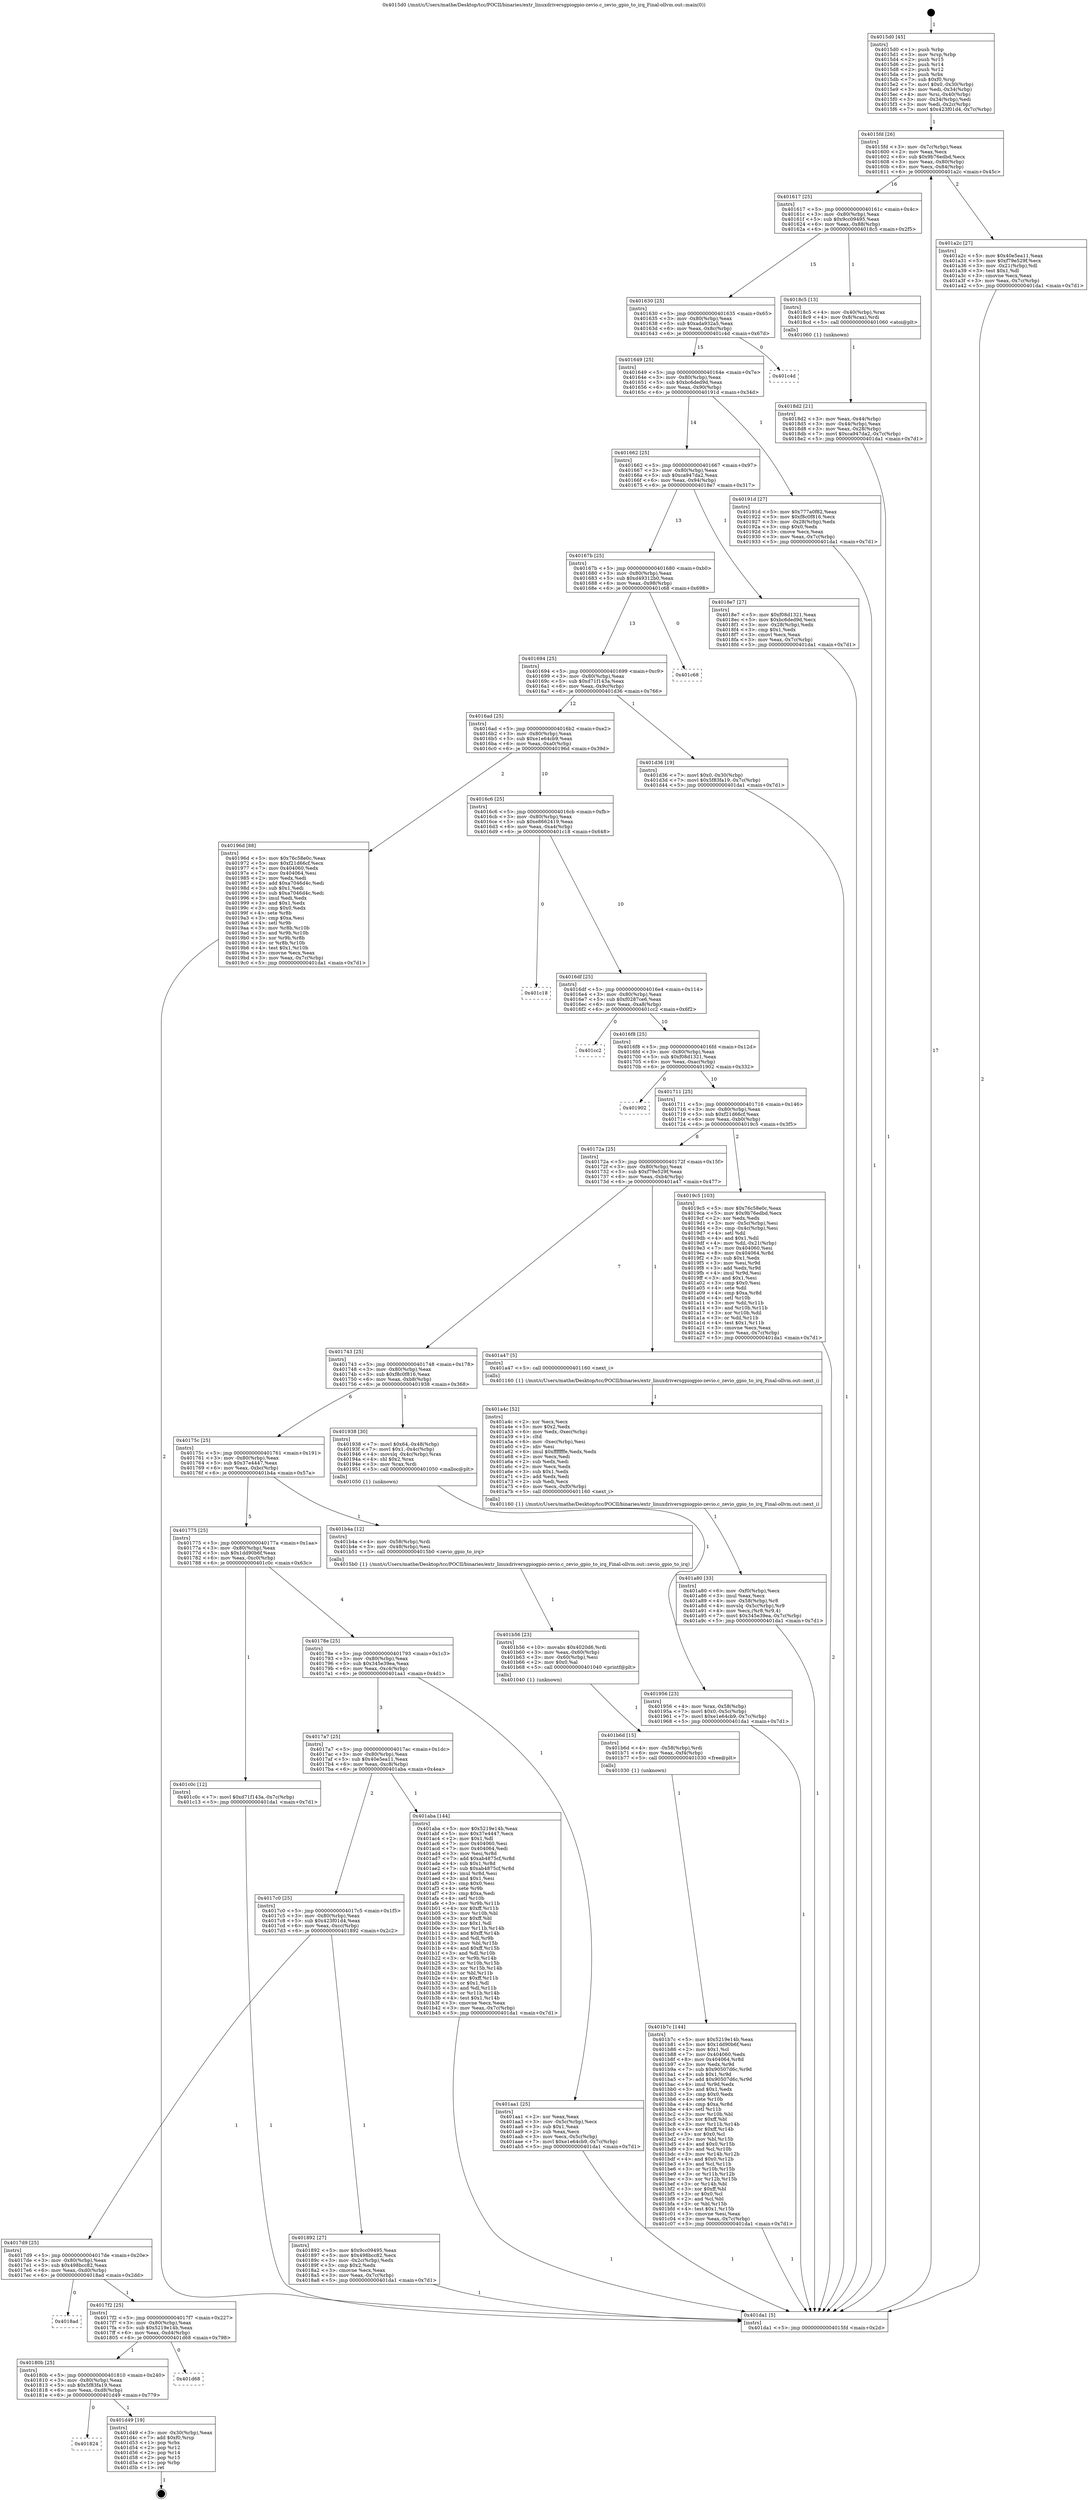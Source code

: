 digraph "0x4015d0" {
  label = "0x4015d0 (/mnt/c/Users/mathe/Desktop/tcc/POCII/binaries/extr_linuxdriversgpiogpio-zevio.c_zevio_gpio_to_irq_Final-ollvm.out::main(0))"
  labelloc = "t"
  node[shape=record]

  Entry [label="",width=0.3,height=0.3,shape=circle,fillcolor=black,style=filled]
  "0x4015fd" [label="{
     0x4015fd [26]\l
     | [instrs]\l
     &nbsp;&nbsp;0x4015fd \<+3\>: mov -0x7c(%rbp),%eax\l
     &nbsp;&nbsp;0x401600 \<+2\>: mov %eax,%ecx\l
     &nbsp;&nbsp;0x401602 \<+6\>: sub $0x9b76edbd,%ecx\l
     &nbsp;&nbsp;0x401608 \<+3\>: mov %eax,-0x80(%rbp)\l
     &nbsp;&nbsp;0x40160b \<+6\>: mov %ecx,-0x84(%rbp)\l
     &nbsp;&nbsp;0x401611 \<+6\>: je 0000000000401a2c \<main+0x45c\>\l
  }"]
  "0x401a2c" [label="{
     0x401a2c [27]\l
     | [instrs]\l
     &nbsp;&nbsp;0x401a2c \<+5\>: mov $0x40e5ea11,%eax\l
     &nbsp;&nbsp;0x401a31 \<+5\>: mov $0xf79e529f,%ecx\l
     &nbsp;&nbsp;0x401a36 \<+3\>: mov -0x21(%rbp),%dl\l
     &nbsp;&nbsp;0x401a39 \<+3\>: test $0x1,%dl\l
     &nbsp;&nbsp;0x401a3c \<+3\>: cmovne %ecx,%eax\l
     &nbsp;&nbsp;0x401a3f \<+3\>: mov %eax,-0x7c(%rbp)\l
     &nbsp;&nbsp;0x401a42 \<+5\>: jmp 0000000000401da1 \<main+0x7d1\>\l
  }"]
  "0x401617" [label="{
     0x401617 [25]\l
     | [instrs]\l
     &nbsp;&nbsp;0x401617 \<+5\>: jmp 000000000040161c \<main+0x4c\>\l
     &nbsp;&nbsp;0x40161c \<+3\>: mov -0x80(%rbp),%eax\l
     &nbsp;&nbsp;0x40161f \<+5\>: sub $0x9cc09495,%eax\l
     &nbsp;&nbsp;0x401624 \<+6\>: mov %eax,-0x88(%rbp)\l
     &nbsp;&nbsp;0x40162a \<+6\>: je 00000000004018c5 \<main+0x2f5\>\l
  }"]
  Exit [label="",width=0.3,height=0.3,shape=circle,fillcolor=black,style=filled,peripheries=2]
  "0x4018c5" [label="{
     0x4018c5 [13]\l
     | [instrs]\l
     &nbsp;&nbsp;0x4018c5 \<+4\>: mov -0x40(%rbp),%rax\l
     &nbsp;&nbsp;0x4018c9 \<+4\>: mov 0x8(%rax),%rdi\l
     &nbsp;&nbsp;0x4018cd \<+5\>: call 0000000000401060 \<atoi@plt\>\l
     | [calls]\l
     &nbsp;&nbsp;0x401060 \{1\} (unknown)\l
  }"]
  "0x401630" [label="{
     0x401630 [25]\l
     | [instrs]\l
     &nbsp;&nbsp;0x401630 \<+5\>: jmp 0000000000401635 \<main+0x65\>\l
     &nbsp;&nbsp;0x401635 \<+3\>: mov -0x80(%rbp),%eax\l
     &nbsp;&nbsp;0x401638 \<+5\>: sub $0xada932a5,%eax\l
     &nbsp;&nbsp;0x40163d \<+6\>: mov %eax,-0x8c(%rbp)\l
     &nbsp;&nbsp;0x401643 \<+6\>: je 0000000000401c4d \<main+0x67d\>\l
  }"]
  "0x401824" [label="{
     0x401824\l
  }", style=dashed]
  "0x401c4d" [label="{
     0x401c4d\l
  }", style=dashed]
  "0x401649" [label="{
     0x401649 [25]\l
     | [instrs]\l
     &nbsp;&nbsp;0x401649 \<+5\>: jmp 000000000040164e \<main+0x7e\>\l
     &nbsp;&nbsp;0x40164e \<+3\>: mov -0x80(%rbp),%eax\l
     &nbsp;&nbsp;0x401651 \<+5\>: sub $0xbc6ded9d,%eax\l
     &nbsp;&nbsp;0x401656 \<+6\>: mov %eax,-0x90(%rbp)\l
     &nbsp;&nbsp;0x40165c \<+6\>: je 000000000040191d \<main+0x34d\>\l
  }"]
  "0x401d49" [label="{
     0x401d49 [19]\l
     | [instrs]\l
     &nbsp;&nbsp;0x401d49 \<+3\>: mov -0x30(%rbp),%eax\l
     &nbsp;&nbsp;0x401d4c \<+7\>: add $0xf0,%rsp\l
     &nbsp;&nbsp;0x401d53 \<+1\>: pop %rbx\l
     &nbsp;&nbsp;0x401d54 \<+2\>: pop %r12\l
     &nbsp;&nbsp;0x401d56 \<+2\>: pop %r14\l
     &nbsp;&nbsp;0x401d58 \<+2\>: pop %r15\l
     &nbsp;&nbsp;0x401d5a \<+1\>: pop %rbp\l
     &nbsp;&nbsp;0x401d5b \<+1\>: ret\l
  }"]
  "0x40191d" [label="{
     0x40191d [27]\l
     | [instrs]\l
     &nbsp;&nbsp;0x40191d \<+5\>: mov $0x777a0f82,%eax\l
     &nbsp;&nbsp;0x401922 \<+5\>: mov $0xf8c0f816,%ecx\l
     &nbsp;&nbsp;0x401927 \<+3\>: mov -0x28(%rbp),%edx\l
     &nbsp;&nbsp;0x40192a \<+3\>: cmp $0x0,%edx\l
     &nbsp;&nbsp;0x40192d \<+3\>: cmove %ecx,%eax\l
     &nbsp;&nbsp;0x401930 \<+3\>: mov %eax,-0x7c(%rbp)\l
     &nbsp;&nbsp;0x401933 \<+5\>: jmp 0000000000401da1 \<main+0x7d1\>\l
  }"]
  "0x401662" [label="{
     0x401662 [25]\l
     | [instrs]\l
     &nbsp;&nbsp;0x401662 \<+5\>: jmp 0000000000401667 \<main+0x97\>\l
     &nbsp;&nbsp;0x401667 \<+3\>: mov -0x80(%rbp),%eax\l
     &nbsp;&nbsp;0x40166a \<+5\>: sub $0xca947da2,%eax\l
     &nbsp;&nbsp;0x40166f \<+6\>: mov %eax,-0x94(%rbp)\l
     &nbsp;&nbsp;0x401675 \<+6\>: je 00000000004018e7 \<main+0x317\>\l
  }"]
  "0x40180b" [label="{
     0x40180b [25]\l
     | [instrs]\l
     &nbsp;&nbsp;0x40180b \<+5\>: jmp 0000000000401810 \<main+0x240\>\l
     &nbsp;&nbsp;0x401810 \<+3\>: mov -0x80(%rbp),%eax\l
     &nbsp;&nbsp;0x401813 \<+5\>: sub $0x5f83fa19,%eax\l
     &nbsp;&nbsp;0x401818 \<+6\>: mov %eax,-0xd8(%rbp)\l
     &nbsp;&nbsp;0x40181e \<+6\>: je 0000000000401d49 \<main+0x779\>\l
  }"]
  "0x4018e7" [label="{
     0x4018e7 [27]\l
     | [instrs]\l
     &nbsp;&nbsp;0x4018e7 \<+5\>: mov $0xf08d1321,%eax\l
     &nbsp;&nbsp;0x4018ec \<+5\>: mov $0xbc6ded9d,%ecx\l
     &nbsp;&nbsp;0x4018f1 \<+3\>: mov -0x28(%rbp),%edx\l
     &nbsp;&nbsp;0x4018f4 \<+3\>: cmp $0x1,%edx\l
     &nbsp;&nbsp;0x4018f7 \<+3\>: cmovl %ecx,%eax\l
     &nbsp;&nbsp;0x4018fa \<+3\>: mov %eax,-0x7c(%rbp)\l
     &nbsp;&nbsp;0x4018fd \<+5\>: jmp 0000000000401da1 \<main+0x7d1\>\l
  }"]
  "0x40167b" [label="{
     0x40167b [25]\l
     | [instrs]\l
     &nbsp;&nbsp;0x40167b \<+5\>: jmp 0000000000401680 \<main+0xb0\>\l
     &nbsp;&nbsp;0x401680 \<+3\>: mov -0x80(%rbp),%eax\l
     &nbsp;&nbsp;0x401683 \<+5\>: sub $0xd49312b0,%eax\l
     &nbsp;&nbsp;0x401688 \<+6\>: mov %eax,-0x98(%rbp)\l
     &nbsp;&nbsp;0x40168e \<+6\>: je 0000000000401c68 \<main+0x698\>\l
  }"]
  "0x401d68" [label="{
     0x401d68\l
  }", style=dashed]
  "0x401c68" [label="{
     0x401c68\l
  }", style=dashed]
  "0x401694" [label="{
     0x401694 [25]\l
     | [instrs]\l
     &nbsp;&nbsp;0x401694 \<+5\>: jmp 0000000000401699 \<main+0xc9\>\l
     &nbsp;&nbsp;0x401699 \<+3\>: mov -0x80(%rbp),%eax\l
     &nbsp;&nbsp;0x40169c \<+5\>: sub $0xd71f143a,%eax\l
     &nbsp;&nbsp;0x4016a1 \<+6\>: mov %eax,-0x9c(%rbp)\l
     &nbsp;&nbsp;0x4016a7 \<+6\>: je 0000000000401d36 \<main+0x766\>\l
  }"]
  "0x4017f2" [label="{
     0x4017f2 [25]\l
     | [instrs]\l
     &nbsp;&nbsp;0x4017f2 \<+5\>: jmp 00000000004017f7 \<main+0x227\>\l
     &nbsp;&nbsp;0x4017f7 \<+3\>: mov -0x80(%rbp),%eax\l
     &nbsp;&nbsp;0x4017fa \<+5\>: sub $0x5219e14b,%eax\l
     &nbsp;&nbsp;0x4017ff \<+6\>: mov %eax,-0xd4(%rbp)\l
     &nbsp;&nbsp;0x401805 \<+6\>: je 0000000000401d68 \<main+0x798\>\l
  }"]
  "0x401d36" [label="{
     0x401d36 [19]\l
     | [instrs]\l
     &nbsp;&nbsp;0x401d36 \<+7\>: movl $0x0,-0x30(%rbp)\l
     &nbsp;&nbsp;0x401d3d \<+7\>: movl $0x5f83fa19,-0x7c(%rbp)\l
     &nbsp;&nbsp;0x401d44 \<+5\>: jmp 0000000000401da1 \<main+0x7d1\>\l
  }"]
  "0x4016ad" [label="{
     0x4016ad [25]\l
     | [instrs]\l
     &nbsp;&nbsp;0x4016ad \<+5\>: jmp 00000000004016b2 \<main+0xe2\>\l
     &nbsp;&nbsp;0x4016b2 \<+3\>: mov -0x80(%rbp),%eax\l
     &nbsp;&nbsp;0x4016b5 \<+5\>: sub $0xe1e64cb9,%eax\l
     &nbsp;&nbsp;0x4016ba \<+6\>: mov %eax,-0xa0(%rbp)\l
     &nbsp;&nbsp;0x4016c0 \<+6\>: je 000000000040196d \<main+0x39d\>\l
  }"]
  "0x4018ad" [label="{
     0x4018ad\l
  }", style=dashed]
  "0x40196d" [label="{
     0x40196d [88]\l
     | [instrs]\l
     &nbsp;&nbsp;0x40196d \<+5\>: mov $0x76c58e0c,%eax\l
     &nbsp;&nbsp;0x401972 \<+5\>: mov $0xf21d66cf,%ecx\l
     &nbsp;&nbsp;0x401977 \<+7\>: mov 0x404060,%edx\l
     &nbsp;&nbsp;0x40197e \<+7\>: mov 0x404064,%esi\l
     &nbsp;&nbsp;0x401985 \<+2\>: mov %edx,%edi\l
     &nbsp;&nbsp;0x401987 \<+6\>: add $0xa7046d4c,%edi\l
     &nbsp;&nbsp;0x40198d \<+3\>: sub $0x1,%edi\l
     &nbsp;&nbsp;0x401990 \<+6\>: sub $0xa7046d4c,%edi\l
     &nbsp;&nbsp;0x401996 \<+3\>: imul %edi,%edx\l
     &nbsp;&nbsp;0x401999 \<+3\>: and $0x1,%edx\l
     &nbsp;&nbsp;0x40199c \<+3\>: cmp $0x0,%edx\l
     &nbsp;&nbsp;0x40199f \<+4\>: sete %r8b\l
     &nbsp;&nbsp;0x4019a3 \<+3\>: cmp $0xa,%esi\l
     &nbsp;&nbsp;0x4019a6 \<+4\>: setl %r9b\l
     &nbsp;&nbsp;0x4019aa \<+3\>: mov %r8b,%r10b\l
     &nbsp;&nbsp;0x4019ad \<+3\>: and %r9b,%r10b\l
     &nbsp;&nbsp;0x4019b0 \<+3\>: xor %r9b,%r8b\l
     &nbsp;&nbsp;0x4019b3 \<+3\>: or %r8b,%r10b\l
     &nbsp;&nbsp;0x4019b6 \<+4\>: test $0x1,%r10b\l
     &nbsp;&nbsp;0x4019ba \<+3\>: cmovne %ecx,%eax\l
     &nbsp;&nbsp;0x4019bd \<+3\>: mov %eax,-0x7c(%rbp)\l
     &nbsp;&nbsp;0x4019c0 \<+5\>: jmp 0000000000401da1 \<main+0x7d1\>\l
  }"]
  "0x4016c6" [label="{
     0x4016c6 [25]\l
     | [instrs]\l
     &nbsp;&nbsp;0x4016c6 \<+5\>: jmp 00000000004016cb \<main+0xfb\>\l
     &nbsp;&nbsp;0x4016cb \<+3\>: mov -0x80(%rbp),%eax\l
     &nbsp;&nbsp;0x4016ce \<+5\>: sub $0xe8662419,%eax\l
     &nbsp;&nbsp;0x4016d3 \<+6\>: mov %eax,-0xa4(%rbp)\l
     &nbsp;&nbsp;0x4016d9 \<+6\>: je 0000000000401c18 \<main+0x648\>\l
  }"]
  "0x401b7c" [label="{
     0x401b7c [144]\l
     | [instrs]\l
     &nbsp;&nbsp;0x401b7c \<+5\>: mov $0x5219e14b,%eax\l
     &nbsp;&nbsp;0x401b81 \<+5\>: mov $0x1dd90b6f,%esi\l
     &nbsp;&nbsp;0x401b86 \<+2\>: mov $0x1,%cl\l
     &nbsp;&nbsp;0x401b88 \<+7\>: mov 0x404060,%edx\l
     &nbsp;&nbsp;0x401b8f \<+8\>: mov 0x404064,%r8d\l
     &nbsp;&nbsp;0x401b97 \<+3\>: mov %edx,%r9d\l
     &nbsp;&nbsp;0x401b9a \<+7\>: sub $0x90507d6c,%r9d\l
     &nbsp;&nbsp;0x401ba1 \<+4\>: sub $0x1,%r9d\l
     &nbsp;&nbsp;0x401ba5 \<+7\>: add $0x90507d6c,%r9d\l
     &nbsp;&nbsp;0x401bac \<+4\>: imul %r9d,%edx\l
     &nbsp;&nbsp;0x401bb0 \<+3\>: and $0x1,%edx\l
     &nbsp;&nbsp;0x401bb3 \<+3\>: cmp $0x0,%edx\l
     &nbsp;&nbsp;0x401bb6 \<+4\>: sete %r10b\l
     &nbsp;&nbsp;0x401bba \<+4\>: cmp $0xa,%r8d\l
     &nbsp;&nbsp;0x401bbe \<+4\>: setl %r11b\l
     &nbsp;&nbsp;0x401bc2 \<+3\>: mov %r10b,%bl\l
     &nbsp;&nbsp;0x401bc5 \<+3\>: xor $0xff,%bl\l
     &nbsp;&nbsp;0x401bc8 \<+3\>: mov %r11b,%r14b\l
     &nbsp;&nbsp;0x401bcb \<+4\>: xor $0xff,%r14b\l
     &nbsp;&nbsp;0x401bcf \<+3\>: xor $0x0,%cl\l
     &nbsp;&nbsp;0x401bd2 \<+3\>: mov %bl,%r15b\l
     &nbsp;&nbsp;0x401bd5 \<+4\>: and $0x0,%r15b\l
     &nbsp;&nbsp;0x401bd9 \<+3\>: and %cl,%r10b\l
     &nbsp;&nbsp;0x401bdc \<+3\>: mov %r14b,%r12b\l
     &nbsp;&nbsp;0x401bdf \<+4\>: and $0x0,%r12b\l
     &nbsp;&nbsp;0x401be3 \<+3\>: and %cl,%r11b\l
     &nbsp;&nbsp;0x401be6 \<+3\>: or %r10b,%r15b\l
     &nbsp;&nbsp;0x401be9 \<+3\>: or %r11b,%r12b\l
     &nbsp;&nbsp;0x401bec \<+3\>: xor %r12b,%r15b\l
     &nbsp;&nbsp;0x401bef \<+3\>: or %r14b,%bl\l
     &nbsp;&nbsp;0x401bf2 \<+3\>: xor $0xff,%bl\l
     &nbsp;&nbsp;0x401bf5 \<+3\>: or $0x0,%cl\l
     &nbsp;&nbsp;0x401bf8 \<+2\>: and %cl,%bl\l
     &nbsp;&nbsp;0x401bfa \<+3\>: or %bl,%r15b\l
     &nbsp;&nbsp;0x401bfd \<+4\>: test $0x1,%r15b\l
     &nbsp;&nbsp;0x401c01 \<+3\>: cmovne %esi,%eax\l
     &nbsp;&nbsp;0x401c04 \<+3\>: mov %eax,-0x7c(%rbp)\l
     &nbsp;&nbsp;0x401c07 \<+5\>: jmp 0000000000401da1 \<main+0x7d1\>\l
  }"]
  "0x401c18" [label="{
     0x401c18\l
  }", style=dashed]
  "0x4016df" [label="{
     0x4016df [25]\l
     | [instrs]\l
     &nbsp;&nbsp;0x4016df \<+5\>: jmp 00000000004016e4 \<main+0x114\>\l
     &nbsp;&nbsp;0x4016e4 \<+3\>: mov -0x80(%rbp),%eax\l
     &nbsp;&nbsp;0x4016e7 \<+5\>: sub $0xf0287ce6,%eax\l
     &nbsp;&nbsp;0x4016ec \<+6\>: mov %eax,-0xa8(%rbp)\l
     &nbsp;&nbsp;0x4016f2 \<+6\>: je 0000000000401cc2 \<main+0x6f2\>\l
  }"]
  "0x401b6d" [label="{
     0x401b6d [15]\l
     | [instrs]\l
     &nbsp;&nbsp;0x401b6d \<+4\>: mov -0x58(%rbp),%rdi\l
     &nbsp;&nbsp;0x401b71 \<+6\>: mov %eax,-0xf4(%rbp)\l
     &nbsp;&nbsp;0x401b77 \<+5\>: call 0000000000401030 \<free@plt\>\l
     | [calls]\l
     &nbsp;&nbsp;0x401030 \{1\} (unknown)\l
  }"]
  "0x401cc2" [label="{
     0x401cc2\l
  }", style=dashed]
  "0x4016f8" [label="{
     0x4016f8 [25]\l
     | [instrs]\l
     &nbsp;&nbsp;0x4016f8 \<+5\>: jmp 00000000004016fd \<main+0x12d\>\l
     &nbsp;&nbsp;0x4016fd \<+3\>: mov -0x80(%rbp),%eax\l
     &nbsp;&nbsp;0x401700 \<+5\>: sub $0xf08d1321,%eax\l
     &nbsp;&nbsp;0x401705 \<+6\>: mov %eax,-0xac(%rbp)\l
     &nbsp;&nbsp;0x40170b \<+6\>: je 0000000000401902 \<main+0x332\>\l
  }"]
  "0x401b56" [label="{
     0x401b56 [23]\l
     | [instrs]\l
     &nbsp;&nbsp;0x401b56 \<+10\>: movabs $0x4020d6,%rdi\l
     &nbsp;&nbsp;0x401b60 \<+3\>: mov %eax,-0x60(%rbp)\l
     &nbsp;&nbsp;0x401b63 \<+3\>: mov -0x60(%rbp),%esi\l
     &nbsp;&nbsp;0x401b66 \<+2\>: mov $0x0,%al\l
     &nbsp;&nbsp;0x401b68 \<+5\>: call 0000000000401040 \<printf@plt\>\l
     | [calls]\l
     &nbsp;&nbsp;0x401040 \{1\} (unknown)\l
  }"]
  "0x401902" [label="{
     0x401902\l
  }", style=dashed]
  "0x401711" [label="{
     0x401711 [25]\l
     | [instrs]\l
     &nbsp;&nbsp;0x401711 \<+5\>: jmp 0000000000401716 \<main+0x146\>\l
     &nbsp;&nbsp;0x401716 \<+3\>: mov -0x80(%rbp),%eax\l
     &nbsp;&nbsp;0x401719 \<+5\>: sub $0xf21d66cf,%eax\l
     &nbsp;&nbsp;0x40171e \<+6\>: mov %eax,-0xb0(%rbp)\l
     &nbsp;&nbsp;0x401724 \<+6\>: je 00000000004019c5 \<main+0x3f5\>\l
  }"]
  "0x401a80" [label="{
     0x401a80 [33]\l
     | [instrs]\l
     &nbsp;&nbsp;0x401a80 \<+6\>: mov -0xf0(%rbp),%ecx\l
     &nbsp;&nbsp;0x401a86 \<+3\>: imul %eax,%ecx\l
     &nbsp;&nbsp;0x401a89 \<+4\>: mov -0x58(%rbp),%r8\l
     &nbsp;&nbsp;0x401a8d \<+4\>: movslq -0x5c(%rbp),%r9\l
     &nbsp;&nbsp;0x401a91 \<+4\>: mov %ecx,(%r8,%r9,4)\l
     &nbsp;&nbsp;0x401a95 \<+7\>: movl $0x345e39ea,-0x7c(%rbp)\l
     &nbsp;&nbsp;0x401a9c \<+5\>: jmp 0000000000401da1 \<main+0x7d1\>\l
  }"]
  "0x4019c5" [label="{
     0x4019c5 [103]\l
     | [instrs]\l
     &nbsp;&nbsp;0x4019c5 \<+5\>: mov $0x76c58e0c,%eax\l
     &nbsp;&nbsp;0x4019ca \<+5\>: mov $0x9b76edbd,%ecx\l
     &nbsp;&nbsp;0x4019cf \<+2\>: xor %edx,%edx\l
     &nbsp;&nbsp;0x4019d1 \<+3\>: mov -0x5c(%rbp),%esi\l
     &nbsp;&nbsp;0x4019d4 \<+3\>: cmp -0x4c(%rbp),%esi\l
     &nbsp;&nbsp;0x4019d7 \<+4\>: setl %dil\l
     &nbsp;&nbsp;0x4019db \<+4\>: and $0x1,%dil\l
     &nbsp;&nbsp;0x4019df \<+4\>: mov %dil,-0x21(%rbp)\l
     &nbsp;&nbsp;0x4019e3 \<+7\>: mov 0x404060,%esi\l
     &nbsp;&nbsp;0x4019ea \<+8\>: mov 0x404064,%r8d\l
     &nbsp;&nbsp;0x4019f2 \<+3\>: sub $0x1,%edx\l
     &nbsp;&nbsp;0x4019f5 \<+3\>: mov %esi,%r9d\l
     &nbsp;&nbsp;0x4019f8 \<+3\>: add %edx,%r9d\l
     &nbsp;&nbsp;0x4019fb \<+4\>: imul %r9d,%esi\l
     &nbsp;&nbsp;0x4019ff \<+3\>: and $0x1,%esi\l
     &nbsp;&nbsp;0x401a02 \<+3\>: cmp $0x0,%esi\l
     &nbsp;&nbsp;0x401a05 \<+4\>: sete %dil\l
     &nbsp;&nbsp;0x401a09 \<+4\>: cmp $0xa,%r8d\l
     &nbsp;&nbsp;0x401a0d \<+4\>: setl %r10b\l
     &nbsp;&nbsp;0x401a11 \<+3\>: mov %dil,%r11b\l
     &nbsp;&nbsp;0x401a14 \<+3\>: and %r10b,%r11b\l
     &nbsp;&nbsp;0x401a17 \<+3\>: xor %r10b,%dil\l
     &nbsp;&nbsp;0x401a1a \<+3\>: or %dil,%r11b\l
     &nbsp;&nbsp;0x401a1d \<+4\>: test $0x1,%r11b\l
     &nbsp;&nbsp;0x401a21 \<+3\>: cmovne %ecx,%eax\l
     &nbsp;&nbsp;0x401a24 \<+3\>: mov %eax,-0x7c(%rbp)\l
     &nbsp;&nbsp;0x401a27 \<+5\>: jmp 0000000000401da1 \<main+0x7d1\>\l
  }"]
  "0x40172a" [label="{
     0x40172a [25]\l
     | [instrs]\l
     &nbsp;&nbsp;0x40172a \<+5\>: jmp 000000000040172f \<main+0x15f\>\l
     &nbsp;&nbsp;0x40172f \<+3\>: mov -0x80(%rbp),%eax\l
     &nbsp;&nbsp;0x401732 \<+5\>: sub $0xf79e529f,%eax\l
     &nbsp;&nbsp;0x401737 \<+6\>: mov %eax,-0xb4(%rbp)\l
     &nbsp;&nbsp;0x40173d \<+6\>: je 0000000000401a47 \<main+0x477\>\l
  }"]
  "0x401a4c" [label="{
     0x401a4c [52]\l
     | [instrs]\l
     &nbsp;&nbsp;0x401a4c \<+2\>: xor %ecx,%ecx\l
     &nbsp;&nbsp;0x401a4e \<+5\>: mov $0x2,%edx\l
     &nbsp;&nbsp;0x401a53 \<+6\>: mov %edx,-0xec(%rbp)\l
     &nbsp;&nbsp;0x401a59 \<+1\>: cltd\l
     &nbsp;&nbsp;0x401a5a \<+6\>: mov -0xec(%rbp),%esi\l
     &nbsp;&nbsp;0x401a60 \<+2\>: idiv %esi\l
     &nbsp;&nbsp;0x401a62 \<+6\>: imul $0xfffffffe,%edx,%edx\l
     &nbsp;&nbsp;0x401a68 \<+2\>: mov %ecx,%edi\l
     &nbsp;&nbsp;0x401a6a \<+2\>: sub %edx,%edi\l
     &nbsp;&nbsp;0x401a6c \<+2\>: mov %ecx,%edx\l
     &nbsp;&nbsp;0x401a6e \<+3\>: sub $0x1,%edx\l
     &nbsp;&nbsp;0x401a71 \<+2\>: add %edx,%edi\l
     &nbsp;&nbsp;0x401a73 \<+2\>: sub %edi,%ecx\l
     &nbsp;&nbsp;0x401a75 \<+6\>: mov %ecx,-0xf0(%rbp)\l
     &nbsp;&nbsp;0x401a7b \<+5\>: call 0000000000401160 \<next_i\>\l
     | [calls]\l
     &nbsp;&nbsp;0x401160 \{1\} (/mnt/c/Users/mathe/Desktop/tcc/POCII/binaries/extr_linuxdriversgpiogpio-zevio.c_zevio_gpio_to_irq_Final-ollvm.out::next_i)\l
  }"]
  "0x401a47" [label="{
     0x401a47 [5]\l
     | [instrs]\l
     &nbsp;&nbsp;0x401a47 \<+5\>: call 0000000000401160 \<next_i\>\l
     | [calls]\l
     &nbsp;&nbsp;0x401160 \{1\} (/mnt/c/Users/mathe/Desktop/tcc/POCII/binaries/extr_linuxdriversgpiogpio-zevio.c_zevio_gpio_to_irq_Final-ollvm.out::next_i)\l
  }"]
  "0x401743" [label="{
     0x401743 [25]\l
     | [instrs]\l
     &nbsp;&nbsp;0x401743 \<+5\>: jmp 0000000000401748 \<main+0x178\>\l
     &nbsp;&nbsp;0x401748 \<+3\>: mov -0x80(%rbp),%eax\l
     &nbsp;&nbsp;0x40174b \<+5\>: sub $0xf8c0f816,%eax\l
     &nbsp;&nbsp;0x401750 \<+6\>: mov %eax,-0xb8(%rbp)\l
     &nbsp;&nbsp;0x401756 \<+6\>: je 0000000000401938 \<main+0x368\>\l
  }"]
  "0x401956" [label="{
     0x401956 [23]\l
     | [instrs]\l
     &nbsp;&nbsp;0x401956 \<+4\>: mov %rax,-0x58(%rbp)\l
     &nbsp;&nbsp;0x40195a \<+7\>: movl $0x0,-0x5c(%rbp)\l
     &nbsp;&nbsp;0x401961 \<+7\>: movl $0xe1e64cb9,-0x7c(%rbp)\l
     &nbsp;&nbsp;0x401968 \<+5\>: jmp 0000000000401da1 \<main+0x7d1\>\l
  }"]
  "0x401938" [label="{
     0x401938 [30]\l
     | [instrs]\l
     &nbsp;&nbsp;0x401938 \<+7\>: movl $0x64,-0x48(%rbp)\l
     &nbsp;&nbsp;0x40193f \<+7\>: movl $0x1,-0x4c(%rbp)\l
     &nbsp;&nbsp;0x401946 \<+4\>: movslq -0x4c(%rbp),%rax\l
     &nbsp;&nbsp;0x40194a \<+4\>: shl $0x2,%rax\l
     &nbsp;&nbsp;0x40194e \<+3\>: mov %rax,%rdi\l
     &nbsp;&nbsp;0x401951 \<+5\>: call 0000000000401050 \<malloc@plt\>\l
     | [calls]\l
     &nbsp;&nbsp;0x401050 \{1\} (unknown)\l
  }"]
  "0x40175c" [label="{
     0x40175c [25]\l
     | [instrs]\l
     &nbsp;&nbsp;0x40175c \<+5\>: jmp 0000000000401761 \<main+0x191\>\l
     &nbsp;&nbsp;0x401761 \<+3\>: mov -0x80(%rbp),%eax\l
     &nbsp;&nbsp;0x401764 \<+5\>: sub $0x37e4447,%eax\l
     &nbsp;&nbsp;0x401769 \<+6\>: mov %eax,-0xbc(%rbp)\l
     &nbsp;&nbsp;0x40176f \<+6\>: je 0000000000401b4a \<main+0x57a\>\l
  }"]
  "0x4018d2" [label="{
     0x4018d2 [21]\l
     | [instrs]\l
     &nbsp;&nbsp;0x4018d2 \<+3\>: mov %eax,-0x44(%rbp)\l
     &nbsp;&nbsp;0x4018d5 \<+3\>: mov -0x44(%rbp),%eax\l
     &nbsp;&nbsp;0x4018d8 \<+3\>: mov %eax,-0x28(%rbp)\l
     &nbsp;&nbsp;0x4018db \<+7\>: movl $0xca947da2,-0x7c(%rbp)\l
     &nbsp;&nbsp;0x4018e2 \<+5\>: jmp 0000000000401da1 \<main+0x7d1\>\l
  }"]
  "0x401b4a" [label="{
     0x401b4a [12]\l
     | [instrs]\l
     &nbsp;&nbsp;0x401b4a \<+4\>: mov -0x58(%rbp),%rdi\l
     &nbsp;&nbsp;0x401b4e \<+3\>: mov -0x48(%rbp),%esi\l
     &nbsp;&nbsp;0x401b51 \<+5\>: call 00000000004015b0 \<zevio_gpio_to_irq\>\l
     | [calls]\l
     &nbsp;&nbsp;0x4015b0 \{1\} (/mnt/c/Users/mathe/Desktop/tcc/POCII/binaries/extr_linuxdriversgpiogpio-zevio.c_zevio_gpio_to_irq_Final-ollvm.out::zevio_gpio_to_irq)\l
  }"]
  "0x401775" [label="{
     0x401775 [25]\l
     | [instrs]\l
     &nbsp;&nbsp;0x401775 \<+5\>: jmp 000000000040177a \<main+0x1aa\>\l
     &nbsp;&nbsp;0x40177a \<+3\>: mov -0x80(%rbp),%eax\l
     &nbsp;&nbsp;0x40177d \<+5\>: sub $0x1dd90b6f,%eax\l
     &nbsp;&nbsp;0x401782 \<+6\>: mov %eax,-0xc0(%rbp)\l
     &nbsp;&nbsp;0x401788 \<+6\>: je 0000000000401c0c \<main+0x63c\>\l
  }"]
  "0x4015d0" [label="{
     0x4015d0 [45]\l
     | [instrs]\l
     &nbsp;&nbsp;0x4015d0 \<+1\>: push %rbp\l
     &nbsp;&nbsp;0x4015d1 \<+3\>: mov %rsp,%rbp\l
     &nbsp;&nbsp;0x4015d4 \<+2\>: push %r15\l
     &nbsp;&nbsp;0x4015d6 \<+2\>: push %r14\l
     &nbsp;&nbsp;0x4015d8 \<+2\>: push %r12\l
     &nbsp;&nbsp;0x4015da \<+1\>: push %rbx\l
     &nbsp;&nbsp;0x4015db \<+7\>: sub $0xf0,%rsp\l
     &nbsp;&nbsp;0x4015e2 \<+7\>: movl $0x0,-0x30(%rbp)\l
     &nbsp;&nbsp;0x4015e9 \<+3\>: mov %edi,-0x34(%rbp)\l
     &nbsp;&nbsp;0x4015ec \<+4\>: mov %rsi,-0x40(%rbp)\l
     &nbsp;&nbsp;0x4015f0 \<+3\>: mov -0x34(%rbp),%edi\l
     &nbsp;&nbsp;0x4015f3 \<+3\>: mov %edi,-0x2c(%rbp)\l
     &nbsp;&nbsp;0x4015f6 \<+7\>: movl $0x423f01d4,-0x7c(%rbp)\l
  }"]
  "0x401c0c" [label="{
     0x401c0c [12]\l
     | [instrs]\l
     &nbsp;&nbsp;0x401c0c \<+7\>: movl $0xd71f143a,-0x7c(%rbp)\l
     &nbsp;&nbsp;0x401c13 \<+5\>: jmp 0000000000401da1 \<main+0x7d1\>\l
  }"]
  "0x40178e" [label="{
     0x40178e [25]\l
     | [instrs]\l
     &nbsp;&nbsp;0x40178e \<+5\>: jmp 0000000000401793 \<main+0x1c3\>\l
     &nbsp;&nbsp;0x401793 \<+3\>: mov -0x80(%rbp),%eax\l
     &nbsp;&nbsp;0x401796 \<+5\>: sub $0x345e39ea,%eax\l
     &nbsp;&nbsp;0x40179b \<+6\>: mov %eax,-0xc4(%rbp)\l
     &nbsp;&nbsp;0x4017a1 \<+6\>: je 0000000000401aa1 \<main+0x4d1\>\l
  }"]
  "0x401da1" [label="{
     0x401da1 [5]\l
     | [instrs]\l
     &nbsp;&nbsp;0x401da1 \<+5\>: jmp 00000000004015fd \<main+0x2d\>\l
  }"]
  "0x401aa1" [label="{
     0x401aa1 [25]\l
     | [instrs]\l
     &nbsp;&nbsp;0x401aa1 \<+2\>: xor %eax,%eax\l
     &nbsp;&nbsp;0x401aa3 \<+3\>: mov -0x5c(%rbp),%ecx\l
     &nbsp;&nbsp;0x401aa6 \<+3\>: sub $0x1,%eax\l
     &nbsp;&nbsp;0x401aa9 \<+2\>: sub %eax,%ecx\l
     &nbsp;&nbsp;0x401aab \<+3\>: mov %ecx,-0x5c(%rbp)\l
     &nbsp;&nbsp;0x401aae \<+7\>: movl $0xe1e64cb9,-0x7c(%rbp)\l
     &nbsp;&nbsp;0x401ab5 \<+5\>: jmp 0000000000401da1 \<main+0x7d1\>\l
  }"]
  "0x4017a7" [label="{
     0x4017a7 [25]\l
     | [instrs]\l
     &nbsp;&nbsp;0x4017a7 \<+5\>: jmp 00000000004017ac \<main+0x1dc\>\l
     &nbsp;&nbsp;0x4017ac \<+3\>: mov -0x80(%rbp),%eax\l
     &nbsp;&nbsp;0x4017af \<+5\>: sub $0x40e5ea11,%eax\l
     &nbsp;&nbsp;0x4017b4 \<+6\>: mov %eax,-0xc8(%rbp)\l
     &nbsp;&nbsp;0x4017ba \<+6\>: je 0000000000401aba \<main+0x4ea\>\l
  }"]
  "0x4017d9" [label="{
     0x4017d9 [25]\l
     | [instrs]\l
     &nbsp;&nbsp;0x4017d9 \<+5\>: jmp 00000000004017de \<main+0x20e\>\l
     &nbsp;&nbsp;0x4017de \<+3\>: mov -0x80(%rbp),%eax\l
     &nbsp;&nbsp;0x4017e1 \<+5\>: sub $0x498bcc82,%eax\l
     &nbsp;&nbsp;0x4017e6 \<+6\>: mov %eax,-0xd0(%rbp)\l
     &nbsp;&nbsp;0x4017ec \<+6\>: je 00000000004018ad \<main+0x2dd\>\l
  }"]
  "0x401aba" [label="{
     0x401aba [144]\l
     | [instrs]\l
     &nbsp;&nbsp;0x401aba \<+5\>: mov $0x5219e14b,%eax\l
     &nbsp;&nbsp;0x401abf \<+5\>: mov $0x37e4447,%ecx\l
     &nbsp;&nbsp;0x401ac4 \<+2\>: mov $0x1,%dl\l
     &nbsp;&nbsp;0x401ac6 \<+7\>: mov 0x404060,%esi\l
     &nbsp;&nbsp;0x401acd \<+7\>: mov 0x404064,%edi\l
     &nbsp;&nbsp;0x401ad4 \<+3\>: mov %esi,%r8d\l
     &nbsp;&nbsp;0x401ad7 \<+7\>: add $0xab4875cf,%r8d\l
     &nbsp;&nbsp;0x401ade \<+4\>: sub $0x1,%r8d\l
     &nbsp;&nbsp;0x401ae2 \<+7\>: sub $0xab4875cf,%r8d\l
     &nbsp;&nbsp;0x401ae9 \<+4\>: imul %r8d,%esi\l
     &nbsp;&nbsp;0x401aed \<+3\>: and $0x1,%esi\l
     &nbsp;&nbsp;0x401af0 \<+3\>: cmp $0x0,%esi\l
     &nbsp;&nbsp;0x401af3 \<+4\>: sete %r9b\l
     &nbsp;&nbsp;0x401af7 \<+3\>: cmp $0xa,%edi\l
     &nbsp;&nbsp;0x401afa \<+4\>: setl %r10b\l
     &nbsp;&nbsp;0x401afe \<+3\>: mov %r9b,%r11b\l
     &nbsp;&nbsp;0x401b01 \<+4\>: xor $0xff,%r11b\l
     &nbsp;&nbsp;0x401b05 \<+3\>: mov %r10b,%bl\l
     &nbsp;&nbsp;0x401b08 \<+3\>: xor $0xff,%bl\l
     &nbsp;&nbsp;0x401b0b \<+3\>: xor $0x1,%dl\l
     &nbsp;&nbsp;0x401b0e \<+3\>: mov %r11b,%r14b\l
     &nbsp;&nbsp;0x401b11 \<+4\>: and $0xff,%r14b\l
     &nbsp;&nbsp;0x401b15 \<+3\>: and %dl,%r9b\l
     &nbsp;&nbsp;0x401b18 \<+3\>: mov %bl,%r15b\l
     &nbsp;&nbsp;0x401b1b \<+4\>: and $0xff,%r15b\l
     &nbsp;&nbsp;0x401b1f \<+3\>: and %dl,%r10b\l
     &nbsp;&nbsp;0x401b22 \<+3\>: or %r9b,%r14b\l
     &nbsp;&nbsp;0x401b25 \<+3\>: or %r10b,%r15b\l
     &nbsp;&nbsp;0x401b28 \<+3\>: xor %r15b,%r14b\l
     &nbsp;&nbsp;0x401b2b \<+3\>: or %bl,%r11b\l
     &nbsp;&nbsp;0x401b2e \<+4\>: xor $0xff,%r11b\l
     &nbsp;&nbsp;0x401b32 \<+3\>: or $0x1,%dl\l
     &nbsp;&nbsp;0x401b35 \<+3\>: and %dl,%r11b\l
     &nbsp;&nbsp;0x401b38 \<+3\>: or %r11b,%r14b\l
     &nbsp;&nbsp;0x401b3b \<+4\>: test $0x1,%r14b\l
     &nbsp;&nbsp;0x401b3f \<+3\>: cmovne %ecx,%eax\l
     &nbsp;&nbsp;0x401b42 \<+3\>: mov %eax,-0x7c(%rbp)\l
     &nbsp;&nbsp;0x401b45 \<+5\>: jmp 0000000000401da1 \<main+0x7d1\>\l
  }"]
  "0x4017c0" [label="{
     0x4017c0 [25]\l
     | [instrs]\l
     &nbsp;&nbsp;0x4017c0 \<+5\>: jmp 00000000004017c5 \<main+0x1f5\>\l
     &nbsp;&nbsp;0x4017c5 \<+3\>: mov -0x80(%rbp),%eax\l
     &nbsp;&nbsp;0x4017c8 \<+5\>: sub $0x423f01d4,%eax\l
     &nbsp;&nbsp;0x4017cd \<+6\>: mov %eax,-0xcc(%rbp)\l
     &nbsp;&nbsp;0x4017d3 \<+6\>: je 0000000000401892 \<main+0x2c2\>\l
  }"]
  "0x401892" [label="{
     0x401892 [27]\l
     | [instrs]\l
     &nbsp;&nbsp;0x401892 \<+5\>: mov $0x9cc09495,%eax\l
     &nbsp;&nbsp;0x401897 \<+5\>: mov $0x498bcc82,%ecx\l
     &nbsp;&nbsp;0x40189c \<+3\>: mov -0x2c(%rbp),%edx\l
     &nbsp;&nbsp;0x40189f \<+3\>: cmp $0x2,%edx\l
     &nbsp;&nbsp;0x4018a2 \<+3\>: cmovne %ecx,%eax\l
     &nbsp;&nbsp;0x4018a5 \<+3\>: mov %eax,-0x7c(%rbp)\l
     &nbsp;&nbsp;0x4018a8 \<+5\>: jmp 0000000000401da1 \<main+0x7d1\>\l
  }"]
  Entry -> "0x4015d0" [label=" 1"]
  "0x4015fd" -> "0x401a2c" [label=" 2"]
  "0x4015fd" -> "0x401617" [label=" 16"]
  "0x401d49" -> Exit [label=" 1"]
  "0x401617" -> "0x4018c5" [label=" 1"]
  "0x401617" -> "0x401630" [label=" 15"]
  "0x40180b" -> "0x401824" [label=" 0"]
  "0x401630" -> "0x401c4d" [label=" 0"]
  "0x401630" -> "0x401649" [label=" 15"]
  "0x40180b" -> "0x401d49" [label=" 1"]
  "0x401649" -> "0x40191d" [label=" 1"]
  "0x401649" -> "0x401662" [label=" 14"]
  "0x4017f2" -> "0x40180b" [label=" 1"]
  "0x401662" -> "0x4018e7" [label=" 1"]
  "0x401662" -> "0x40167b" [label=" 13"]
  "0x4017f2" -> "0x401d68" [label=" 0"]
  "0x40167b" -> "0x401c68" [label=" 0"]
  "0x40167b" -> "0x401694" [label=" 13"]
  "0x4017d9" -> "0x4017f2" [label=" 1"]
  "0x401694" -> "0x401d36" [label=" 1"]
  "0x401694" -> "0x4016ad" [label=" 12"]
  "0x4017d9" -> "0x4018ad" [label=" 0"]
  "0x4016ad" -> "0x40196d" [label=" 2"]
  "0x4016ad" -> "0x4016c6" [label=" 10"]
  "0x401d36" -> "0x401da1" [label=" 1"]
  "0x4016c6" -> "0x401c18" [label=" 0"]
  "0x4016c6" -> "0x4016df" [label=" 10"]
  "0x401c0c" -> "0x401da1" [label=" 1"]
  "0x4016df" -> "0x401cc2" [label=" 0"]
  "0x4016df" -> "0x4016f8" [label=" 10"]
  "0x401b7c" -> "0x401da1" [label=" 1"]
  "0x4016f8" -> "0x401902" [label=" 0"]
  "0x4016f8" -> "0x401711" [label=" 10"]
  "0x401b6d" -> "0x401b7c" [label=" 1"]
  "0x401711" -> "0x4019c5" [label=" 2"]
  "0x401711" -> "0x40172a" [label=" 8"]
  "0x401b56" -> "0x401b6d" [label=" 1"]
  "0x40172a" -> "0x401a47" [label=" 1"]
  "0x40172a" -> "0x401743" [label=" 7"]
  "0x401b4a" -> "0x401b56" [label=" 1"]
  "0x401743" -> "0x401938" [label=" 1"]
  "0x401743" -> "0x40175c" [label=" 6"]
  "0x401aba" -> "0x401da1" [label=" 1"]
  "0x40175c" -> "0x401b4a" [label=" 1"]
  "0x40175c" -> "0x401775" [label=" 5"]
  "0x401aa1" -> "0x401da1" [label=" 1"]
  "0x401775" -> "0x401c0c" [label=" 1"]
  "0x401775" -> "0x40178e" [label=" 4"]
  "0x401a80" -> "0x401da1" [label=" 1"]
  "0x40178e" -> "0x401aa1" [label=" 1"]
  "0x40178e" -> "0x4017a7" [label=" 3"]
  "0x401a4c" -> "0x401a80" [label=" 1"]
  "0x4017a7" -> "0x401aba" [label=" 1"]
  "0x4017a7" -> "0x4017c0" [label=" 2"]
  "0x401a47" -> "0x401a4c" [label=" 1"]
  "0x4017c0" -> "0x401892" [label=" 1"]
  "0x4017c0" -> "0x4017d9" [label=" 1"]
  "0x401892" -> "0x401da1" [label=" 1"]
  "0x4015d0" -> "0x4015fd" [label=" 1"]
  "0x401da1" -> "0x4015fd" [label=" 17"]
  "0x4018c5" -> "0x4018d2" [label=" 1"]
  "0x4018d2" -> "0x401da1" [label=" 1"]
  "0x4018e7" -> "0x401da1" [label=" 1"]
  "0x40191d" -> "0x401da1" [label=" 1"]
  "0x401938" -> "0x401956" [label=" 1"]
  "0x401956" -> "0x401da1" [label=" 1"]
  "0x40196d" -> "0x401da1" [label=" 2"]
  "0x4019c5" -> "0x401da1" [label=" 2"]
  "0x401a2c" -> "0x401da1" [label=" 2"]
}
